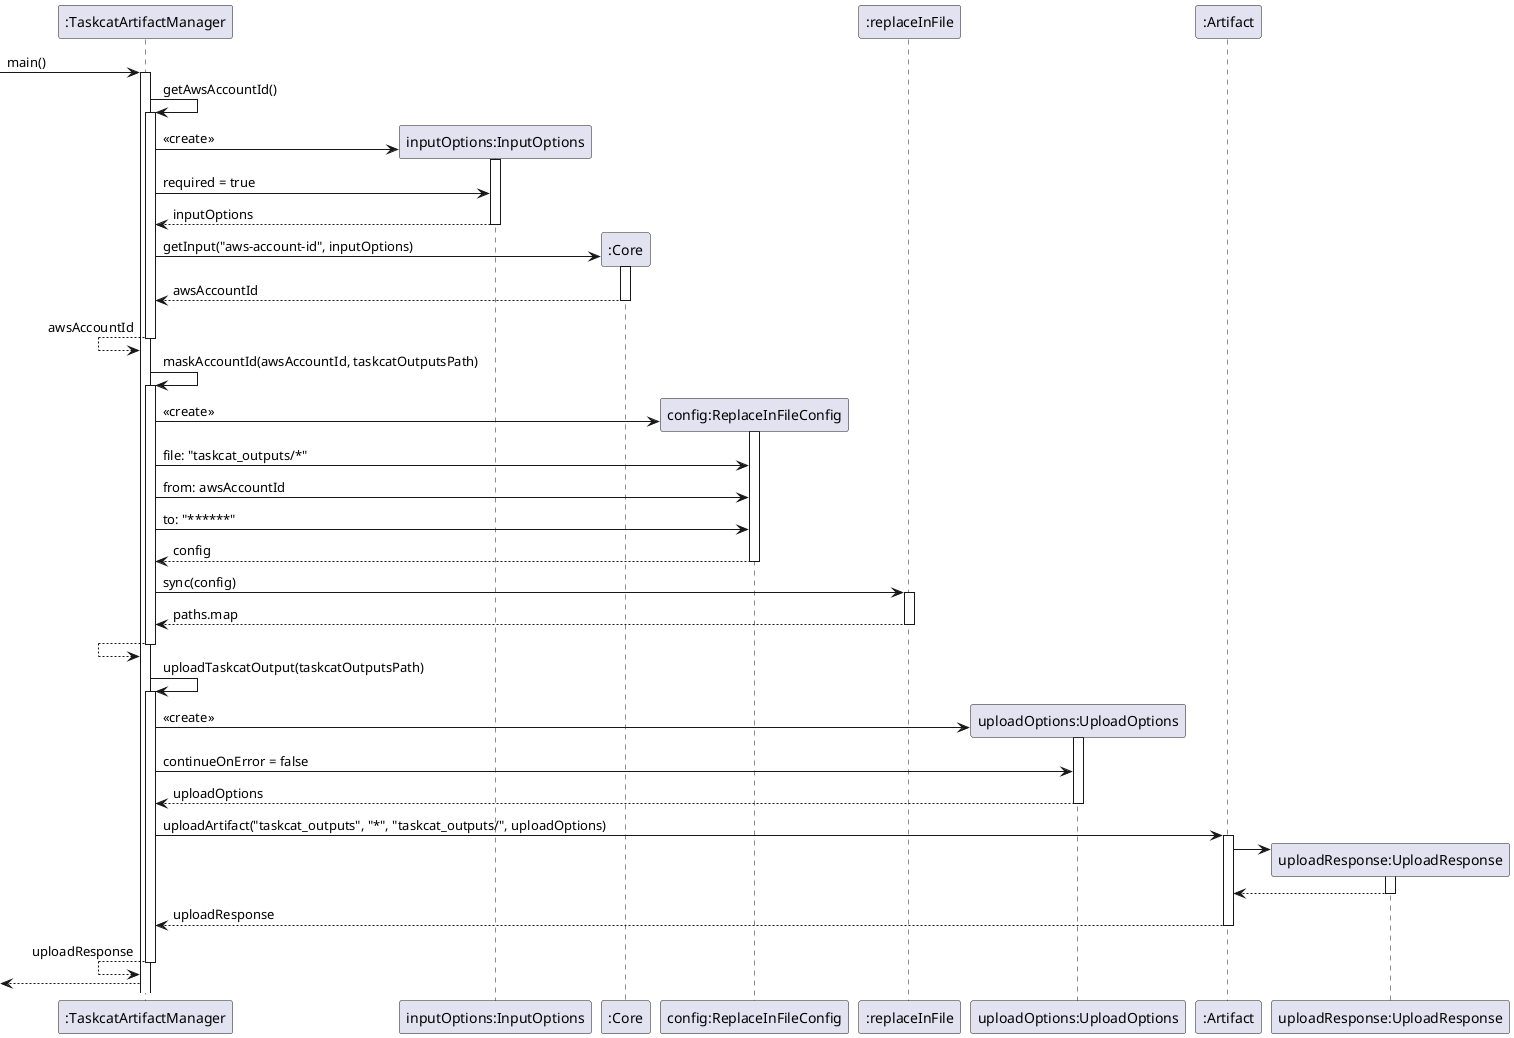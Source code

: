 @startuml post-entrypoint
participant TaskcatArtifactManager as ":TaskcatArtifactManager"
participant inputOptions as "inputOptions:InputOptions"
participant Core as ":Core"
participant config as "config:ReplaceInFileConfig"
participant replaceInFile as ":replaceInFile"
participant uploadOptions as "uploadOptions:UploadOptions"
participant Artifact as ":Artifact"
participant uploadResponse as "uploadResponse:UploadResponse"

[-> TaskcatArtifactManager++: main()
    TaskcatArtifactManager -> TaskcatArtifactManager++: getAwsAccountId()
        create inputOptions
        TaskcatArtifactManager -> inputOptions++: <<create>>
            TaskcatArtifactManager -> inputOptions: required = true
        TaskcatArtifactManager <-- inputOptions--: inputOptions

        create Core
        TaskcatArtifactManager -> Core++: getInput("aws-account-id", inputOptions)
        TaskcatArtifactManager <-- Core--: awsAccountId
    TaskcatArtifactManager <-- TaskcatArtifactManager--: awsAccountId

    TaskcatArtifactManager -> TaskcatArtifactManager++: maskAccountId(awsAccountId, taskcatOutputsPath)
        create config
        TaskcatArtifactManager -> config++: <<create>>
            TaskcatArtifactManager -> config: file: "taskcat_outputs/*"
            TaskcatArtifactManager -> config: from: awsAccountId
            TaskcatArtifactManager -> config: to: "~*~*~*~*~*~*"
        TaskcatArtifactManager <-- config--: config
        TaskcatArtifactManager -> replaceInFile++: sync(config)
        TaskcatArtifactManager <-- replaceInFile--: paths.map
    TaskcatArtifactManager <-- TaskcatArtifactManager--

    TaskcatArtifactManager -> TaskcatArtifactManager++: uploadTaskcatOutput(taskcatOutputsPath)
        create uploadOptions
        TaskcatArtifactManager -> uploadOptions++: <<create>>
            TaskcatArtifactManager -> uploadOptions: continueOnError = false
        TaskcatArtifactManager <-- uploadOptions--: uploadOptions
        TaskcatArtifactManager -> Artifact++: uploadArtifact("taskcat_outputs", "*", "taskcat_outputs/", uploadOptions)
            create uploadResponse
            Artifact -> uploadResponse++
            Artifact <-- uploadResponse--
        TaskcatArtifactManager <-- Artifact--: uploadResponse
    TaskcatArtifactManager <-- TaskcatArtifactManager--: uploadResponse
[<-- TaskcatArtifactManager
@enduml

